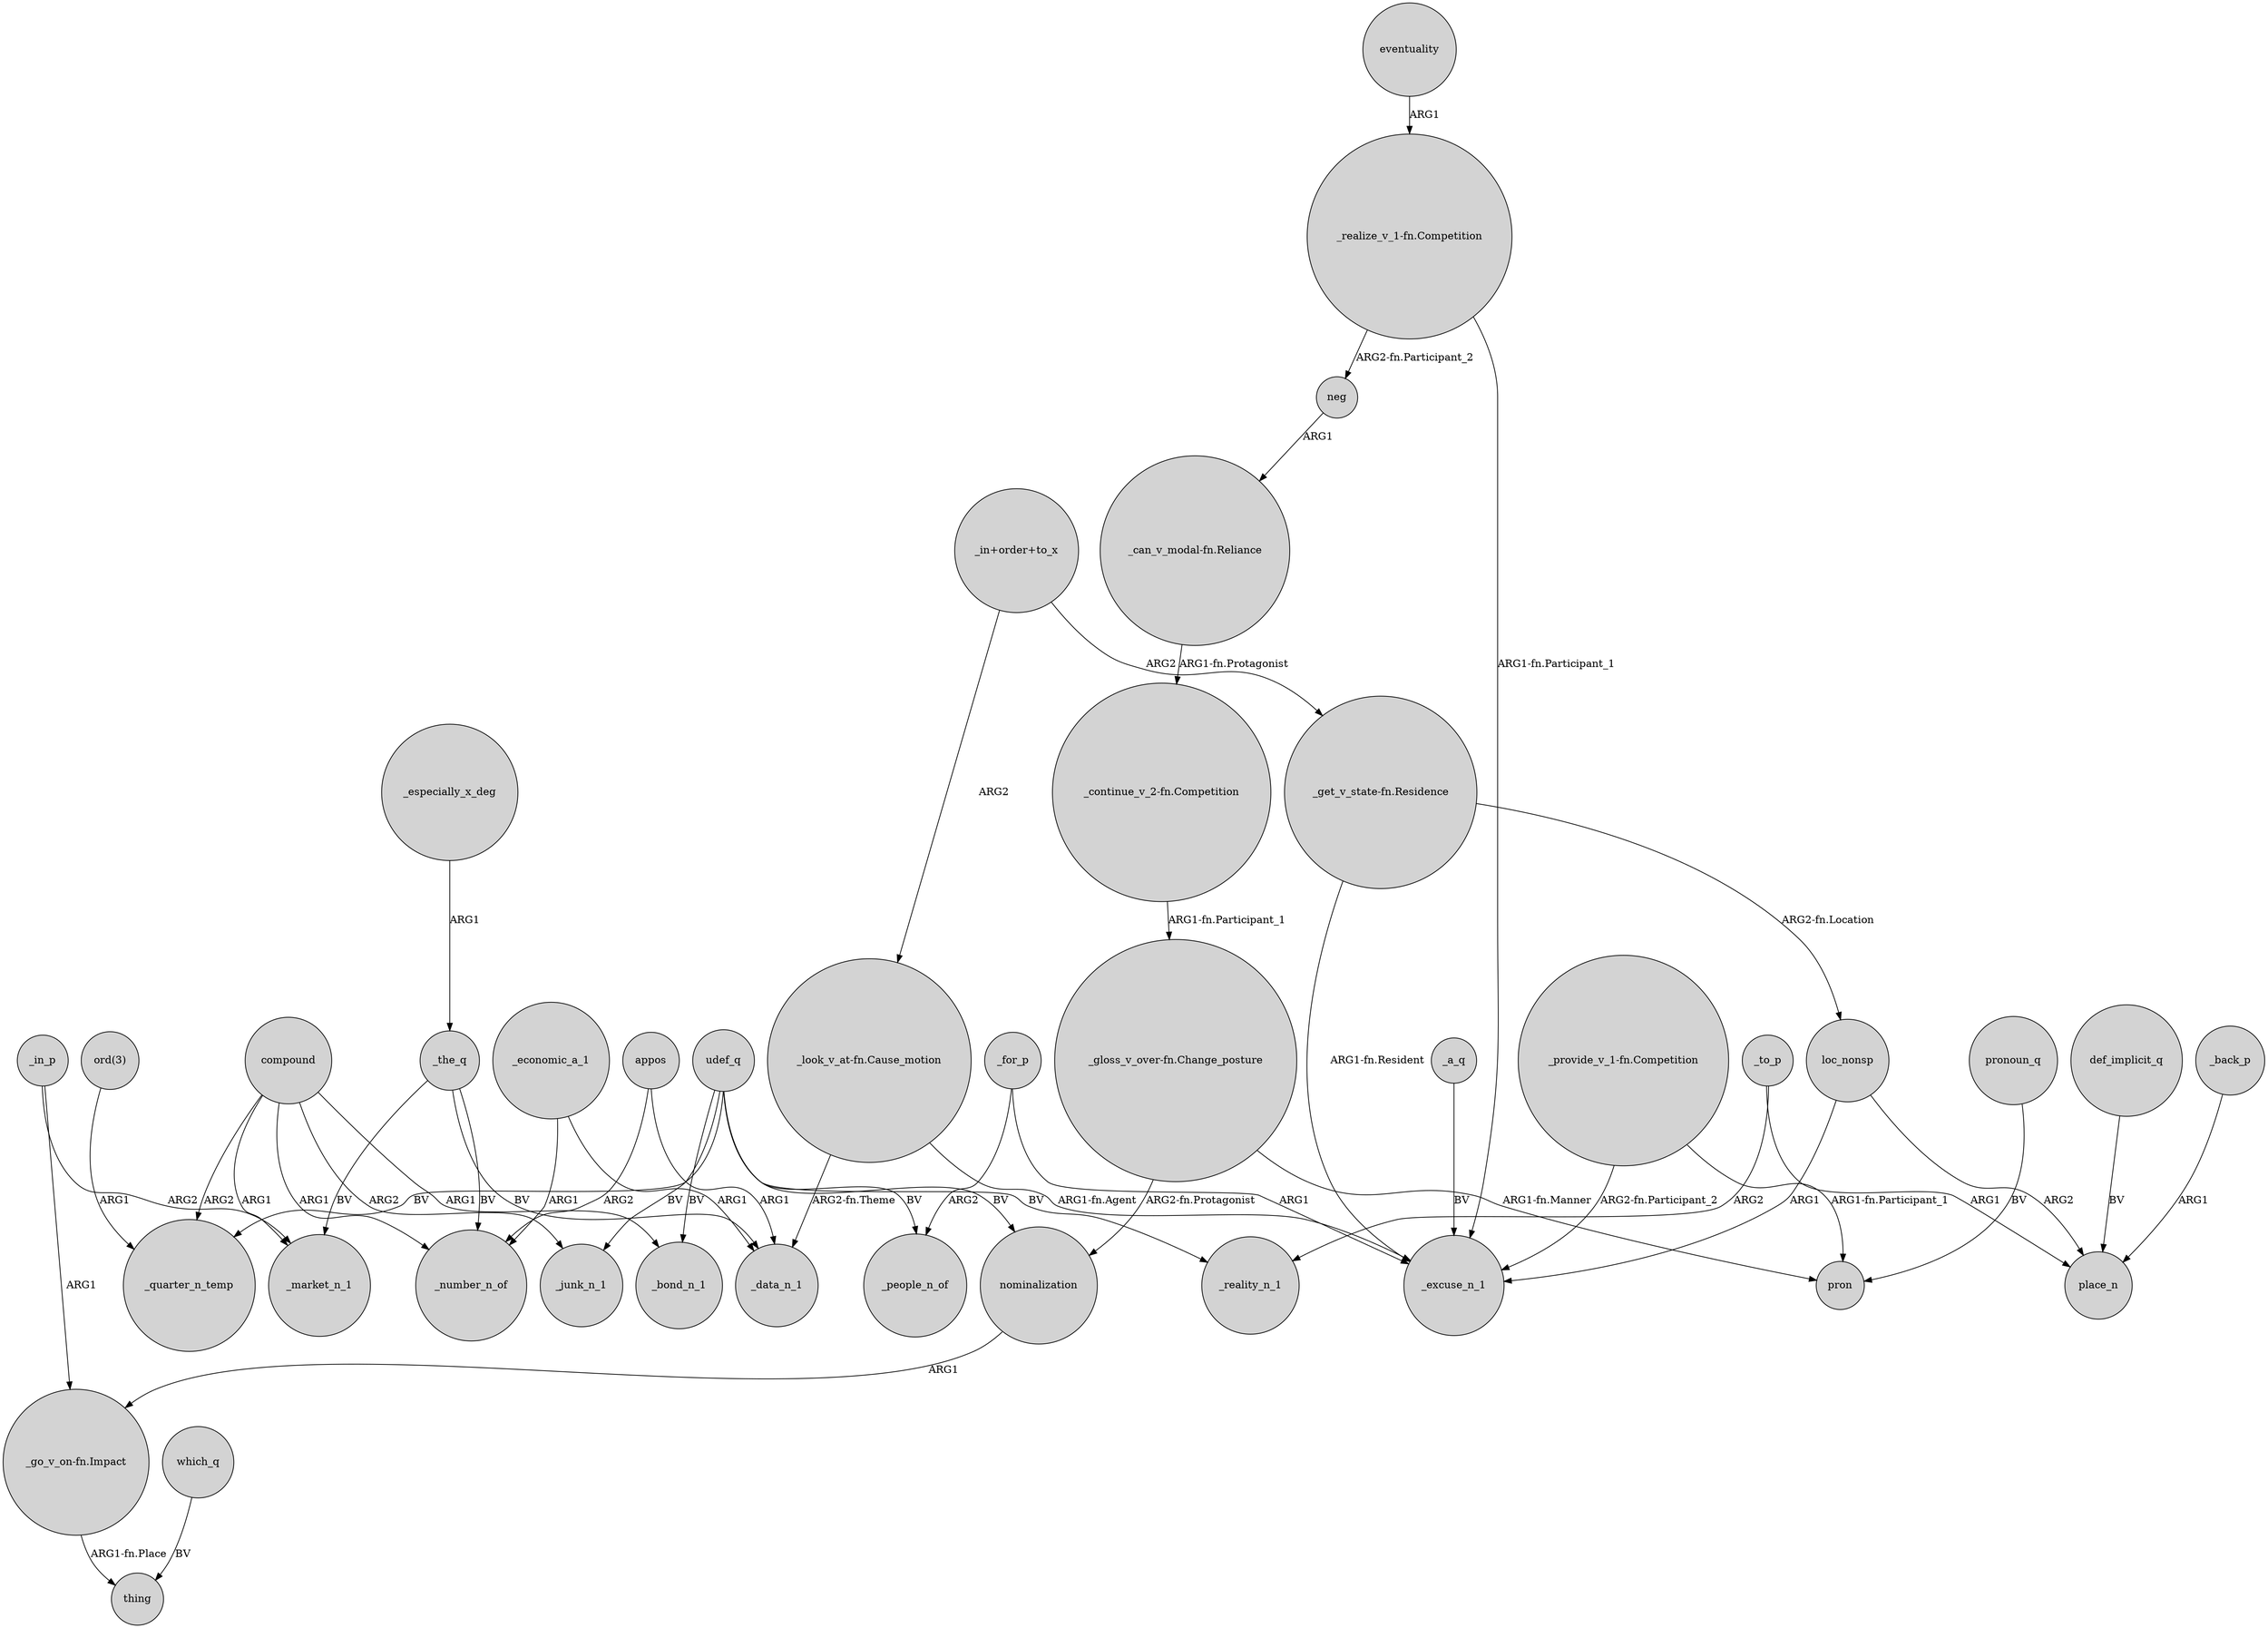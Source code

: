digraph {
	node [shape=circle style=filled]
	udef_q -> _people_n_of [label=BV]
	compound -> _number_n_of [label=ARG1]
	"_realize_v_1-fn.Competition" -> _excuse_n_1 [label="ARG1-fn.Participant_1"]
	"_go_v_on-fn.Impact" -> thing [label="ARG1-fn.Place"]
	udef_q -> _bond_n_1 [label=BV]
	"ord(3)" -> _quarter_n_temp [label=ARG1]
	def_implicit_q -> place_n [label=BV]
	_the_q -> _number_n_of [label=BV]
	_economic_a_1 -> _data_n_1 [label=ARG1]
	"_get_v_state-fn.Residence" -> loc_nonsp [label="ARG2-fn.Location"]
	"_gloss_v_over-fn.Change_posture" -> nominalization [label="ARG2-fn.Protagonist"]
	nominalization -> "_go_v_on-fn.Impact" [label=ARG1]
	"_realize_v_1-fn.Competition" -> neg [label="ARG2-fn.Participant_2"]
	udef_q -> nominalization [label=BV]
	compound -> _bond_n_1 [label=ARG1]
	which_q -> thing [label=BV]
	"_get_v_state-fn.Residence" -> _excuse_n_1 [label="ARG1-fn.Resident"]
	neg -> "_can_v_modal-fn.Reliance" [label=ARG1]
	compound -> _junk_n_1 [label=ARG2]
	udef_q -> _reality_n_1 [label=BV]
	_for_p -> _excuse_n_1 [label=ARG1]
	loc_nonsp -> _excuse_n_1 [label=ARG1]
	appos -> _number_n_of [label=ARG2]
	"_look_v_at-fn.Cause_motion" -> _excuse_n_1 [label="ARG1-fn.Agent"]
	"_in+order+to_x" -> "_get_v_state-fn.Residence" [label=ARG2]
	_the_q -> _market_n_1 [label=BV]
	"_provide_v_1-fn.Competition" -> pron [label="ARG1-fn.Participant_1"]
	pronoun_q -> pron [label=BV]
	_in_p -> _market_n_1 [label=ARG2]
	compound -> _quarter_n_temp [label=ARG2]
	"_can_v_modal-fn.Reliance" -> "_continue_v_2-fn.Competition" [label="ARG1-fn.Protagonist"]
	_for_p -> _people_n_of [label=ARG2]
	_back_p -> place_n [label=ARG1]
	"_provide_v_1-fn.Competition" -> _excuse_n_1 [label="ARG2-fn.Participant_2"]
	_in_p -> "_go_v_on-fn.Impact" [label=ARG1]
	_to_p -> place_n [label=ARG1]
	_a_q -> _excuse_n_1 [label=BV]
	_the_q -> _data_n_1 [label=BV]
	"_look_v_at-fn.Cause_motion" -> _data_n_1 [label="ARG2-fn.Theme"]
	_especially_x_deg -> _the_q [label=ARG1]
	_to_p -> _reality_n_1 [label=ARG2]
	udef_q -> _quarter_n_temp [label=BV]
	udef_q -> _junk_n_1 [label=BV]
	loc_nonsp -> place_n [label=ARG2]
	eventuality -> "_realize_v_1-fn.Competition" [label=ARG1]
	"_gloss_v_over-fn.Change_posture" -> pron [label="ARG1-fn.Manner"]
	appos -> _data_n_1 [label=ARG1]
	compound -> _market_n_1 [label=ARG1]
	_economic_a_1 -> _number_n_of [label=ARG1]
	"_continue_v_2-fn.Competition" -> "_gloss_v_over-fn.Change_posture" [label="ARG1-fn.Participant_1"]
	"_in+order+to_x" -> "_look_v_at-fn.Cause_motion" [label=ARG2]
}
